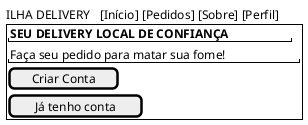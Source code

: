 @startsalt Tela de Início

{
{T

  | ILHA DELIVERY             | [Início] [Pedidos] [Sobre] [Perfil]
}

{+
  "**SEU DELIVERY LOCAL DE CONFIANÇA**"
  "Faça seu pedido para matar sua fome!"
  [ Criar Conta ]
  [ Já tenho conta ]
}
}

@endsalt

